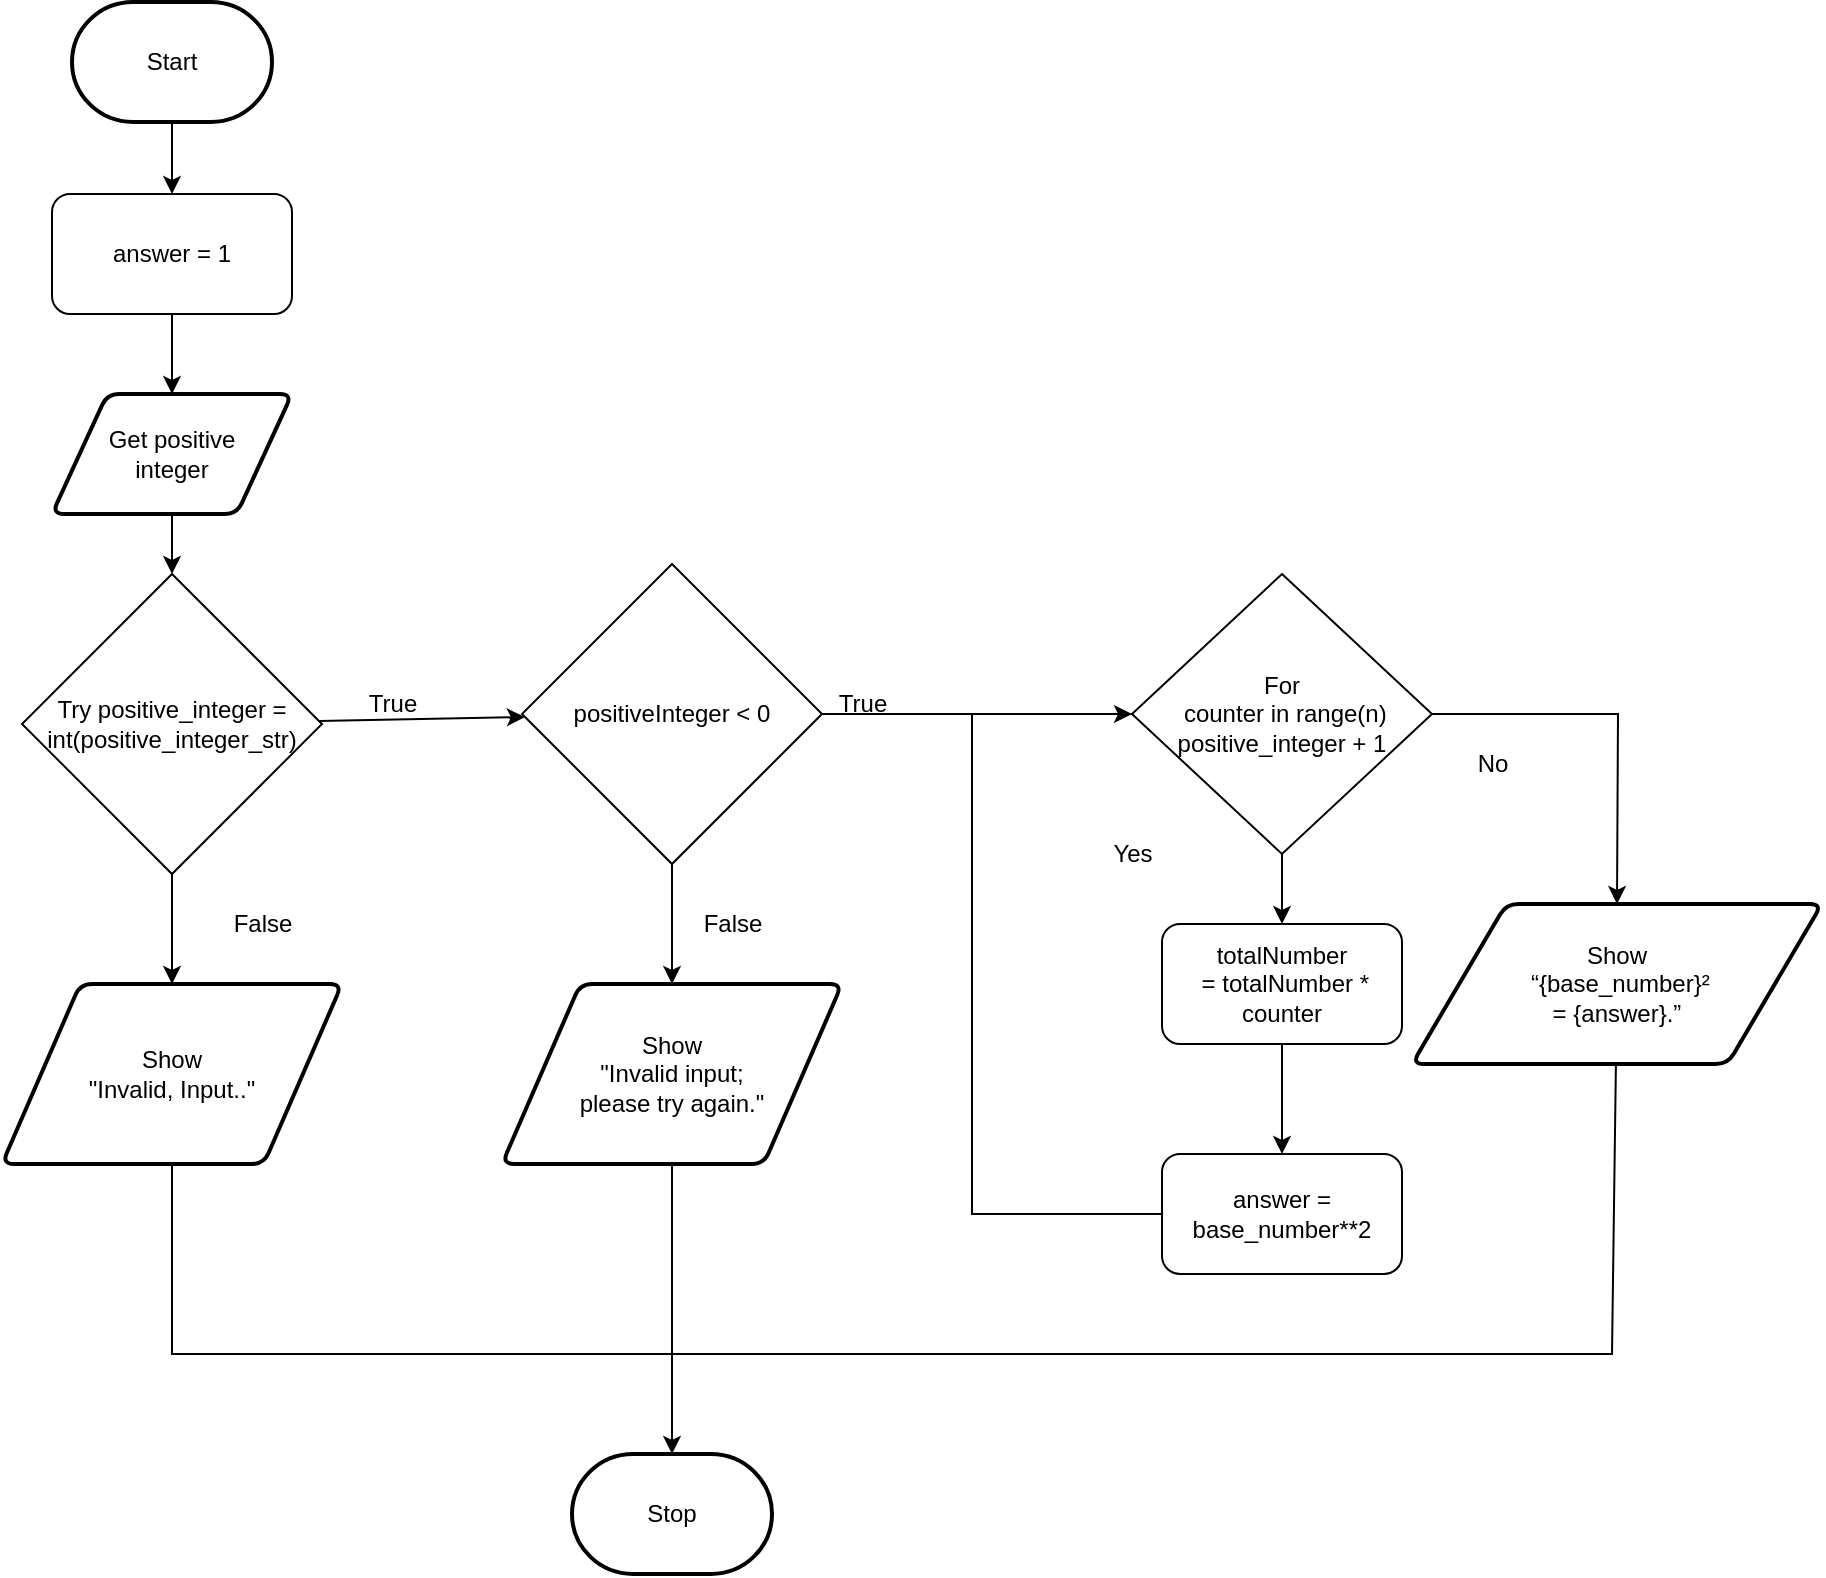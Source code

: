 <mxfile>
    <diagram id="HIP3nbAZw_EuaXWnEj3U" name="Page-1">
        <mxGraphModel dx="702" dy="244" grid="1" gridSize="10" guides="1" tooltips="1" connect="1" arrows="1" fold="1" page="1" pageScale="1" pageWidth="850" pageHeight="1100" math="0" shadow="0">
            <root>
                <mxCell id="0"/>
                <mxCell id="1" parent="0"/>
                <mxCell id="5" style="edgeStyle=none;html=1;" edge="1" parent="1" source="6" target="9">
                    <mxGeometry relative="1" as="geometry"/>
                </mxCell>
                <mxCell id="6" value="Start" style="strokeWidth=2;html=1;shape=mxgraph.flowchart.terminator;whiteSpace=wrap;" vertex="1" parent="1">
                    <mxGeometry x="140" y="14" width="100" height="60" as="geometry"/>
                </mxCell>
                <mxCell id="7" value="Stop" style="strokeWidth=2;html=1;shape=mxgraph.flowchart.terminator;whiteSpace=wrap;" vertex="1" parent="1">
                    <mxGeometry x="390" y="740" width="100" height="60" as="geometry"/>
                </mxCell>
                <mxCell id="8" style="edgeStyle=none;html=1;entryX=0.5;entryY=0;entryDx=0;entryDy=0;" edge="1" parent="1" source="9" target="11">
                    <mxGeometry relative="1" as="geometry"/>
                </mxCell>
                <mxCell id="9" value="answer = 1" style="rounded=1;whiteSpace=wrap;html=1;" vertex="1" parent="1">
                    <mxGeometry x="130" y="110" width="120" height="60" as="geometry"/>
                </mxCell>
                <mxCell id="10" style="edgeStyle=none;html=1;exitX=0.5;exitY=1;exitDx=0;exitDy=0;entryX=0.5;entryY=0;entryDx=0;entryDy=0;endArrow=classic;endFill=1;" edge="1" parent="1" source="11" target="22">
                    <mxGeometry relative="1" as="geometry"/>
                </mxCell>
                <mxCell id="11" value="Get positive &lt;br&gt;integer" style="shape=parallelogram;html=1;strokeWidth=2;perimeter=parallelogramPerimeter;whiteSpace=wrap;rounded=1;arcSize=12;size=0.23;" vertex="1" parent="1">
                    <mxGeometry x="130" y="210" width="120" height="60" as="geometry"/>
                </mxCell>
                <mxCell id="12" value="" style="edgeStyle=none;html=1;entryX=0.5;entryY=0;entryDx=0;entryDy=0;" edge="1" parent="1" source="14" target="27">
                    <mxGeometry relative="1" as="geometry">
                        <mxPoint x="745" y="460" as="targetPoint"/>
                    </mxGeometry>
                </mxCell>
                <mxCell id="13" style="edgeStyle=none;rounded=0;html=1;exitX=1;exitY=0.5;exitDx=0;exitDy=0;endArrow=classic;endFill=1;entryX=0.5;entryY=0;entryDx=0;entryDy=0;" edge="1" parent="1" source="14" target="26">
                    <mxGeometry relative="1" as="geometry">
                        <mxPoint x="880" y="675" as="targetPoint"/>
                        <Array as="points">
                            <mxPoint x="913" y="370"/>
                        </Array>
                    </mxGeometry>
                </mxCell>
                <mxCell id="14" value="For&lt;br&gt;&amp;nbsp;counter&amp;nbsp;in range(n) positive_integer + 1" style="rhombus;whiteSpace=wrap;html=1;" vertex="1" parent="1">
                    <mxGeometry x="670" y="300" width="150" height="140" as="geometry"/>
                </mxCell>
                <mxCell id="15" style="edgeStyle=none;html=1;entryX=0.5;entryY=0;entryDx=0;entryDy=0;exitX=0.5;exitY=1;exitDx=0;exitDy=0;" edge="1" parent="1" source="27" target="17">
                    <mxGeometry relative="1" as="geometry">
                        <mxPoint x="745" y="540" as="sourcePoint"/>
                    </mxGeometry>
                </mxCell>
                <mxCell id="16" style="edgeStyle=none;rounded=0;html=1;entryX=0;entryY=0.5;entryDx=0;entryDy=0;" edge="1" parent="1" source="17" target="14">
                    <mxGeometry relative="1" as="geometry">
                        <Array as="points">
                            <mxPoint x="590" y="620"/>
                            <mxPoint x="590" y="370"/>
                        </Array>
                    </mxGeometry>
                </mxCell>
                <mxCell id="17" value="answer = base_number**2" style="rounded=1;whiteSpace=wrap;html=1;" vertex="1" parent="1">
                    <mxGeometry x="685" y="590" width="120" height="60" as="geometry"/>
                </mxCell>
                <mxCell id="18" value="Yes" style="text;html=1;align=center;verticalAlign=middle;resizable=0;points=[];autosize=1;strokeColor=none;fillColor=none;" vertex="1" parent="1">
                    <mxGeometry x="650" y="425" width="40" height="30" as="geometry"/>
                </mxCell>
                <mxCell id="19" value="No" style="text;html=1;align=center;verticalAlign=middle;resizable=0;points=[];autosize=1;strokeColor=none;fillColor=none;" vertex="1" parent="1">
                    <mxGeometry x="830" y="380" width="40" height="30" as="geometry"/>
                </mxCell>
                <mxCell id="20" style="edgeStyle=none;rounded=0;html=1;entryX=0.5;entryY=0;entryDx=0;entryDy=0;" edge="1" parent="1" source="22" target="24">
                    <mxGeometry relative="1" as="geometry"/>
                </mxCell>
                <mxCell id="21" value="" style="edgeStyle=none;html=1;" edge="1" parent="1" source="22" target="32">
                    <mxGeometry relative="1" as="geometry"/>
                </mxCell>
                <mxCell id="22" value="Try&amp;nbsp;positive_integer = int(positive_integer_str)" style="rhombus;whiteSpace=wrap;html=1;" vertex="1" parent="1">
                    <mxGeometry x="115" y="300" width="150" height="150" as="geometry"/>
                </mxCell>
                <mxCell id="23" style="edgeStyle=none;html=1;entryX=0.5;entryY=0;entryDx=0;entryDy=0;entryPerimeter=0;endArrow=none;endFill=0;rounded=0;" edge="1" parent="1" source="24" target="7">
                    <mxGeometry relative="1" as="geometry">
                        <Array as="points">
                            <mxPoint x="190" y="690"/>
                            <mxPoint x="440" y="690"/>
                        </Array>
                    </mxGeometry>
                </mxCell>
                <mxCell id="24" value="Show &lt;br&gt;&quot;Invalid, Input..&quot;" style="shape=parallelogram;html=1;strokeWidth=2;perimeter=parallelogramPerimeter;whiteSpace=wrap;rounded=1;arcSize=12;size=0.23;" vertex="1" parent="1">
                    <mxGeometry x="105" y="505" width="170" height="90" as="geometry"/>
                </mxCell>
                <mxCell id="25" style="edgeStyle=none;html=1;entryX=0.5;entryY=0;entryDx=0;entryDy=0;entryPerimeter=0;endArrow=classic;endFill=1;rounded=0;" edge="1" parent="1" source="26" target="7">
                    <mxGeometry relative="1" as="geometry">
                        <Array as="points">
                            <mxPoint x="910" y="690"/>
                            <mxPoint x="440" y="690"/>
                        </Array>
                    </mxGeometry>
                </mxCell>
                <mxCell id="26" value="Show &lt;br&gt;&amp;nbsp;“{base_number}² &lt;br&gt;= {answer}.”" style="shape=parallelogram;html=1;strokeWidth=2;perimeter=parallelogramPerimeter;whiteSpace=wrap;rounded=1;arcSize=12;size=0.23;" vertex="1" parent="1">
                    <mxGeometry x="810" y="465" width="205" height="80" as="geometry"/>
                </mxCell>
                <mxCell id="27" value="totalNumber&lt;br&gt;&amp;nbsp;= totalNumber * counter" style="rounded=1;whiteSpace=wrap;html=1;" vertex="1" parent="1">
                    <mxGeometry x="685" y="475" width="120" height="60" as="geometry"/>
                </mxCell>
                <mxCell id="28" value="True" style="text;html=1;align=center;verticalAlign=middle;resizable=0;points=[];autosize=1;strokeColor=none;fillColor=none;" vertex="1" parent="1">
                    <mxGeometry x="275" y="350" width="50" height="30" as="geometry"/>
                </mxCell>
                <mxCell id="29" value="False" style="text;html=1;align=center;verticalAlign=middle;resizable=0;points=[];autosize=1;strokeColor=none;fillColor=none;" vertex="1" parent="1">
                    <mxGeometry x="210" y="460" width="50" height="30" as="geometry"/>
                </mxCell>
                <mxCell id="30" style="edgeStyle=none;rounded=0;html=1;entryX=0.5;entryY=0;entryDx=0;entryDy=0;" edge="1" parent="1" source="32" target="34">
                    <mxGeometry relative="1" as="geometry"/>
                </mxCell>
                <mxCell id="31" style="edgeStyle=none;html=1;entryX=0;entryY=0.5;entryDx=0;entryDy=0;endArrow=none;endFill=0;" edge="1" parent="1" source="32" target="14">
                    <mxGeometry relative="1" as="geometry"/>
                </mxCell>
                <mxCell id="32" value="positiveInteger &amp;lt; 0" style="rhombus;whiteSpace=wrap;html=1;" vertex="1" parent="1">
                    <mxGeometry x="365" y="295" width="150" height="150" as="geometry"/>
                </mxCell>
                <mxCell id="33" style="edgeStyle=none;html=1;endArrow=none;endFill=0;" edge="1" parent="1" source="34">
                    <mxGeometry relative="1" as="geometry">
                        <mxPoint x="440" y="730" as="targetPoint"/>
                    </mxGeometry>
                </mxCell>
                <mxCell id="34" value="Show &lt;br&gt;&quot;Invalid input; &lt;br&gt;please try again.&quot;" style="shape=parallelogram;html=1;strokeWidth=2;perimeter=parallelogramPerimeter;whiteSpace=wrap;rounded=1;arcSize=12;size=0.23;" vertex="1" parent="1">
                    <mxGeometry x="355" y="505" width="170" height="90" as="geometry"/>
                </mxCell>
                <mxCell id="35" value="True" style="text;html=1;align=center;verticalAlign=middle;resizable=0;points=[];autosize=1;strokeColor=none;fillColor=none;" vertex="1" parent="1">
                    <mxGeometry x="510" y="350" width="50" height="30" as="geometry"/>
                </mxCell>
                <mxCell id="36" value="False" style="text;html=1;align=center;verticalAlign=middle;resizable=0;points=[];autosize=1;strokeColor=none;fillColor=none;" vertex="1" parent="1">
                    <mxGeometry x="445" y="460" width="50" height="30" as="geometry"/>
                </mxCell>
            </root>
        </mxGraphModel>
    </diagram>
</mxfile>